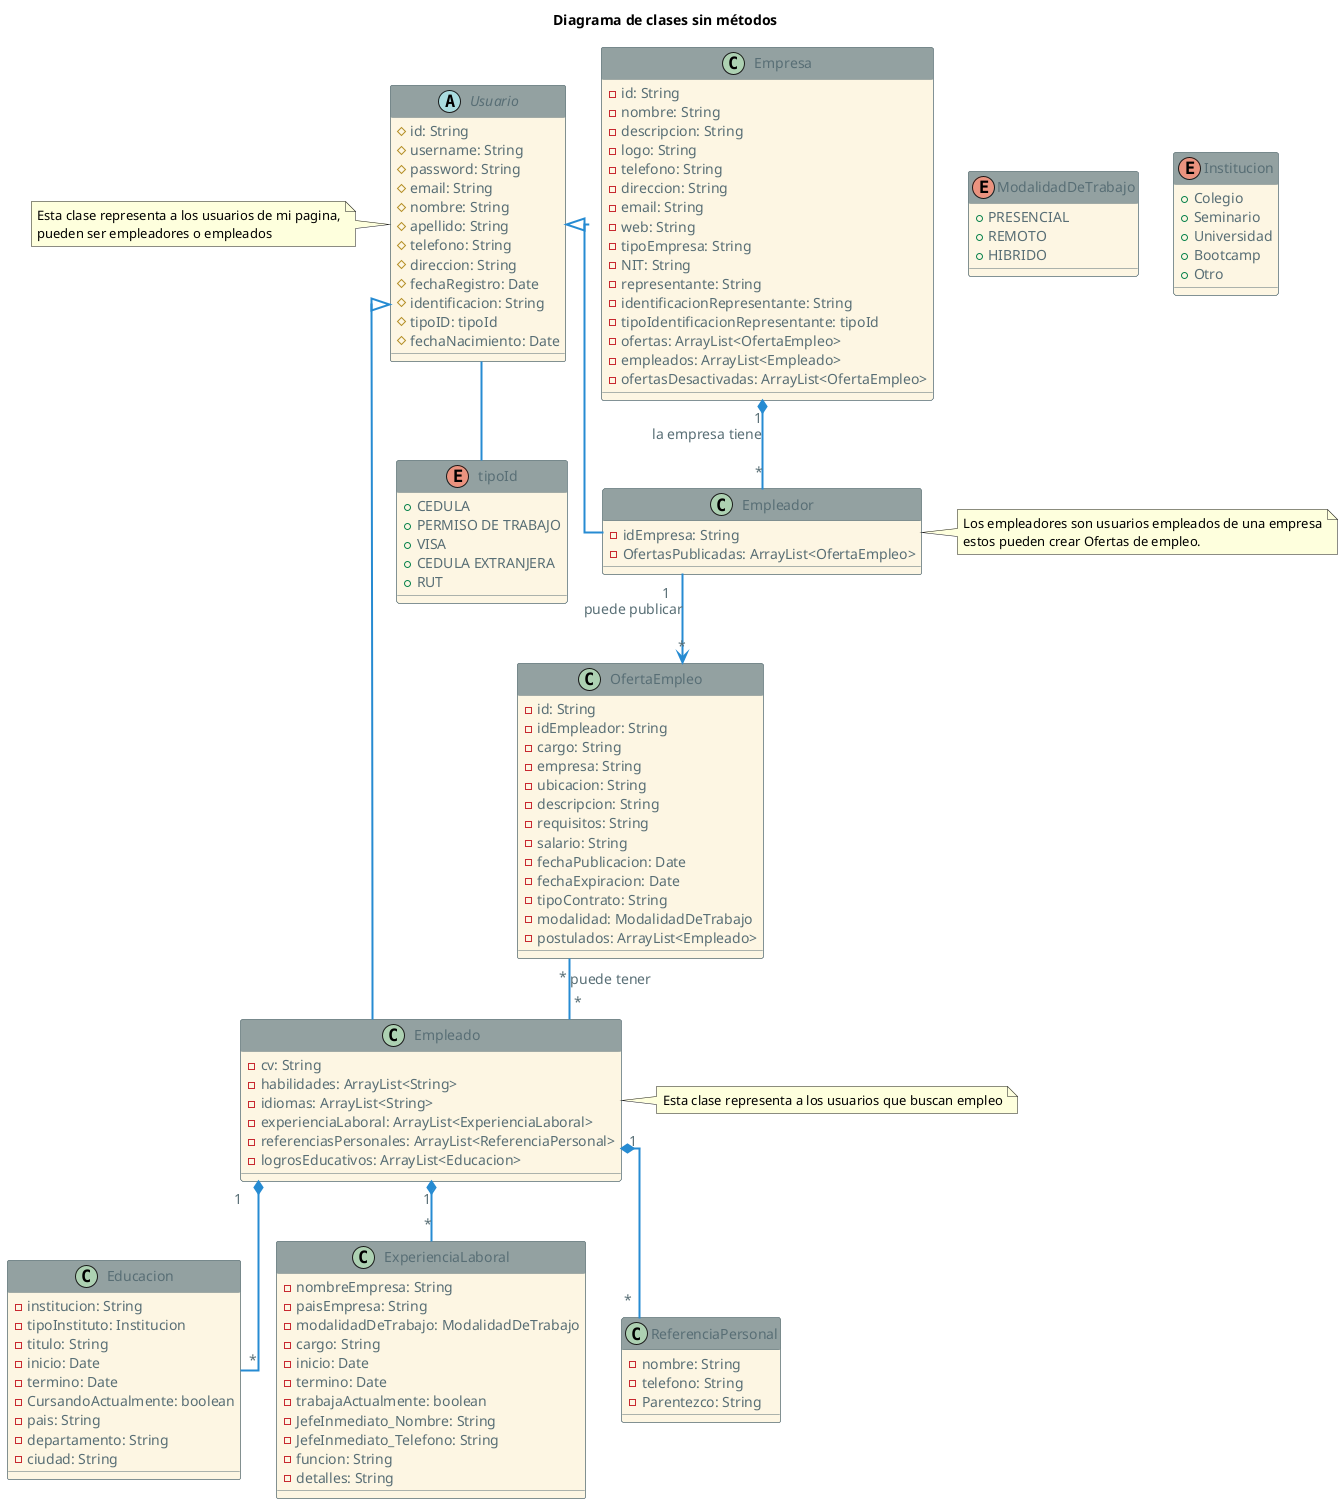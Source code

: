 @startuml "BolsaEmpleoLite"
!define RECTANGLE class
title Diagrama de clases sin métodos
skinparam linetype ortho
skinparam classFontSize 14
skinparam classFontStyle bold
skinparam classBackgroundColor #FDF6E3
skinparam classBorderColor #586E75
skinparam classArrowColor #268BD2
skinparam classHeaderBackgroundColor #93A1A1
skinparam classHeaderFontColor #073642
skinparam classHeaderFontSize 16
skinparam classHeaderFontStyle bold
skinparam classAttributeBackgroundColor #EEE8D5
skinparam classAttributeFontColor #586E75
skinparam classAttributeFontSize 14
skinparam classAttributeFontStyle normal
skinparam classMethodBackgroundColor #FDF6E3
skinparam classMethodFontColor #586E75
skinparam classMethodFontSize 14
skinparam classMethodFontStyle normal
skinparam classArrowThickness 2
skinparam classArrowFontSize 14
skinparam classArrowFontStyle normal
skinparam classArrowColor #268BD2   
skinparam classArrowFontColor #586E75
skinparam classArrowLineColor #586E75
skinparam classArrowLineThickness 1.5
skinparam classArrowLineStyle solid
skinparam classArrowLineColor #586E75

abstract class Usuario{
# id: String
# username: String
# password: String
# email: String
# nombre: String
# apellido: String
# telefono: String
# direccion: String
# fechaRegistro: Date
# identificacion: String
# tipoID: tipoId
# fechaNacimiento: Date

}

enum tipoId{
+ CEDULA
+ PERMISO DE TRABAJO
+ VISA
+ CEDULA EXTRANJERA
+ RUT
}

enum ModalidadDeTrabajo{
+ PRESENCIAL
+ REMOTO
+ HIBRIDO
}

enum Institucion{
+ Colegio
+ Seminario
+ Universidad
+ Bootcamp
+ Otro
}

class Empleado extends Usuario{
- cv: String
- habilidades: ArrayList<String>
- idiomas: ArrayList<String>
- experienciaLaboral: ArrayList<ExperienciaLaboral>
- referenciasPersonales: ArrayList<ReferenciaPersonal>
- logrosEducativos: ArrayList<Educacion>
}

class Educacion{
- institucion: String
- tipoInstituto: Institucion
- titulo: String
- inicio: Date
- termino: Date
- CursandoActualmente: boolean
- pais: String
- departamento: String
- ciudad: String
}

class ExperienciaLaboral{
- nombreEmpresa: String
- paisEmpresa: String
- modalidadDeTrabajo: ModalidadDeTrabajo
- cargo: String
- inicio: Date
- termino: Date
- trabajaActualmente: boolean
- JefeInmediato_Nombre: String
- JefeInmediato_Telefono: String
- funcion: String
- detalles: String
}


class ReferenciaPersonal{
- nombre: String
- telefono: String
- Parentezco: String

}

class Empleador extends Usuario{
- idEmpresa: String
- OfertasPublicadas: ArrayList<OfertaEmpleo>
}

class OfertaEmpleo{
- id: String
- idEmpleador: String
- cargo: String
- empresa: String
- ubicacion: String
- descripcion: String
- requisitos: String
- salario: String
- fechaPublicacion: Date
- fechaExpiracion: Date
- tipoContrato: String
- modalidad: ModalidadDeTrabajo
- postulados: ArrayList<Empleado>
}

class Empresa{
- id: String
- nombre: String
- descripcion: String
- logo: String
- telefono: String
- direccion: String
- email: String
- web: String
- tipoEmpresa: String
- NIT: String
- representante: String
- identificacionRepresentante: String
- tipoIdentificacionRepresentante: tipoId
- ofertas: ArrayList<OfertaEmpleo>
- empleados: ArrayList<Empleado>
- ofertasDesactivadas: ArrayList<OfertaEmpleo>
}

'relaciones

Usuario -- tipoId


Empresa "1" *-- "*" Empleador: la empresa tiene
Empleador "1" --> "*" OfertaEmpleo: puede publicar

OfertaEmpleo "*" -- "*" Empleado: puede tener

Empleado "1" *-- "*" ReferenciaPersonal
Empleado "1" *-- "*" ExperienciaLaboral
Empleado "1" *-- "*" Educacion

note left of Usuario
    Esta clase representa a los usuarios de mi pagina,
    pueden ser empleadores o empleados
end note

note right of Empleador
    Los empleadores son usuarios empleados de una empresa
    estos pueden crear Ofertas de empleo.
end note

note right of Empleado
    Esta clase representa a los usuarios que buscan empleo
end note
@enduml
